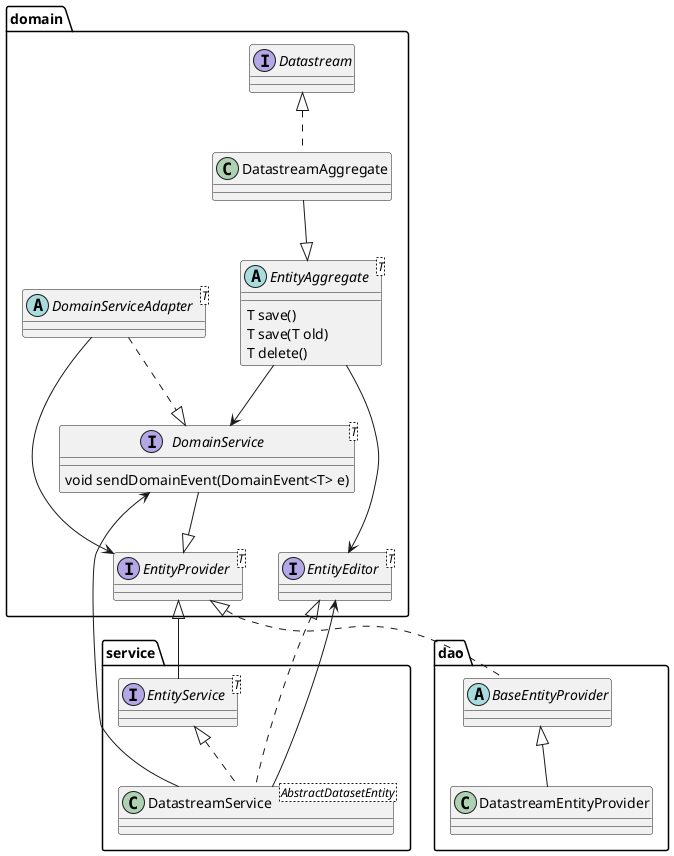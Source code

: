 @startuml 52n SensorThings API, Data Provider (Datastream)

package service {
    interface "EntityService<T>" as api_entity_service
    class "DatastreamService<AbstractDatasetEntity>" as api_ds_service

     api_entity_service <|.. api_ds_service

}

package domain {
    interface "Datastream" as api_ds
    interface "EntityProvider<T>" as api_entity_provider
    interface "EntityEditor<T>" as api_entity_editor

    interface "DomainService<T>" as domain_domain_service {
        void sendDomainEvent(DomainEvent<T> e)
    }
    abstract class "DomainServiceAdapter<T>" as domain_domain_service_adapter
    abstract class "EntityAggregate<T>" as domain_entity_aggregate {
        T save()
        T save(T old)
        T delete()
    }
    class "DatastreamAggregate" as domain_ds_aggregate

    domain_domain_service --|> api_entity_provider
    domain_entity_aggregate ---> api_entity_editor

    domain_domain_service_adapter ..|> domain_domain_service
    domain_domain_service_adapter --> api_entity_provider
}

package dao {
    abstract class "BaseEntityProvider" as dao_base_entity_provider
    class "DatastreamEntityProvider" as dao_ds_entity_provider

'     class "DatastreamRepository" as dao_ds_repo
'     class "DatastreamData" as dao_ds_data

'     class "DatastreamQuerySpecification" as dao_ds_query_spec
'     class "DatastreamGraphBuilder" as dao_ds_graph_builder

    api_entity_provider <|.. dao_base_entity_provider
    dao_base_entity_provider <|-- dao_ds_entity_provider
'     dao_ds_data ..|> api_ds
}


api_entity_provider <|-- api_entity_service
domain_domain_service <-- api_ds_service
api_entity_editor <|.. api_ds_service
api_entity_editor <-- api_ds_service

domain_entity_aggregate --> domain_domain_service
domain_ds_aggregate --|> domain_entity_aggregate
api_ds <|.. domain_ds_aggregate


@enduml